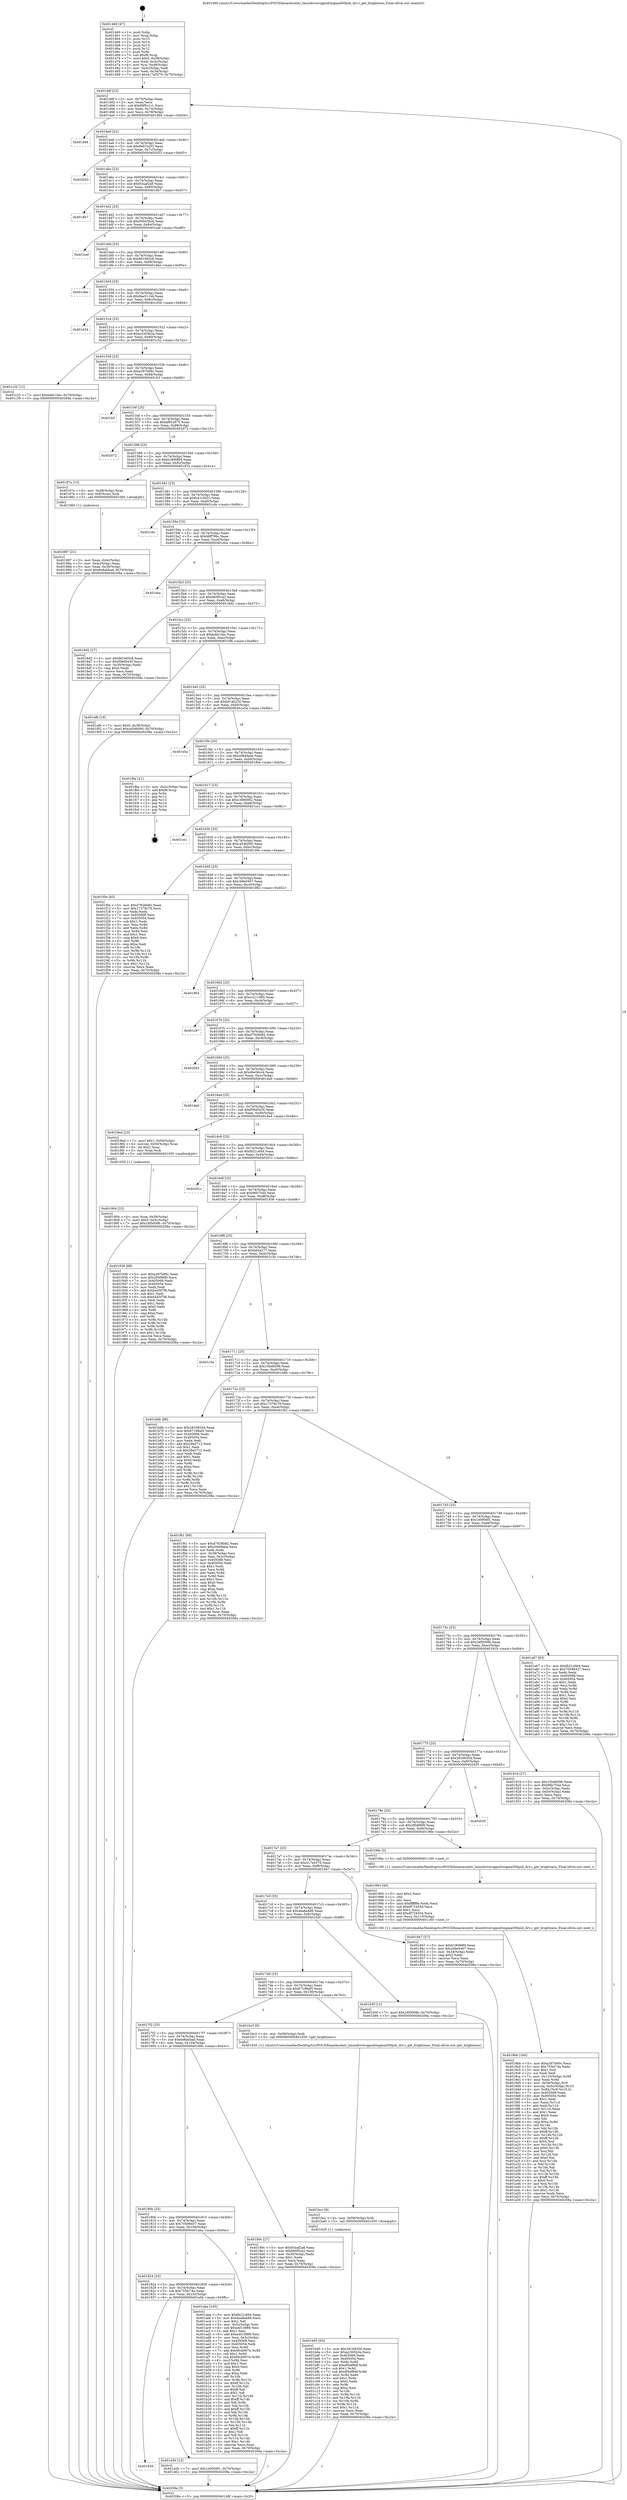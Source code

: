 digraph "0x401460" {
  label = "0x401460 (/mnt/c/Users/mathe/Desktop/tcc/POCII/binaries/extr_linuxdriversgpudrmgma500psb_drv.c_get_brightness_Final-ollvm.out::main(0))"
  labelloc = "t"
  node[shape=record]

  Entry [label="",width=0.3,height=0.3,shape=circle,fillcolor=black,style=filled]
  "0x40148f" [label="{
     0x40148f [23]\l
     | [instrs]\l
     &nbsp;&nbsp;0x40148f \<+3\>: mov -0x70(%rbp),%eax\l
     &nbsp;&nbsp;0x401492 \<+2\>: mov %eax,%ecx\l
     &nbsp;&nbsp;0x401494 \<+6\>: sub $0x89f5c1c1,%ecx\l
     &nbsp;&nbsp;0x40149a \<+3\>: mov %eax,-0x74(%rbp)\l
     &nbsp;&nbsp;0x40149d \<+3\>: mov %ecx,-0x78(%rbp)\l
     &nbsp;&nbsp;0x4014a0 \<+6\>: je 0000000000401d94 \<main+0x934\>\l
  }"]
  "0x401d94" [label="{
     0x401d94\l
  }", style=dashed]
  "0x4014a6" [label="{
     0x4014a6 [22]\l
     | [instrs]\l
     &nbsp;&nbsp;0x4014a6 \<+5\>: jmp 00000000004014ab \<main+0x4b\>\l
     &nbsp;&nbsp;0x4014ab \<+3\>: mov -0x74(%rbp),%eax\l
     &nbsp;&nbsp;0x4014ae \<+5\>: sub $0x8e97ce53,%eax\l
     &nbsp;&nbsp;0x4014b3 \<+3\>: mov %eax,-0x7c(%rbp)\l
     &nbsp;&nbsp;0x4014b6 \<+6\>: je 0000000000402053 \<main+0xbf3\>\l
  }"]
  Exit [label="",width=0.3,height=0.3,shape=circle,fillcolor=black,style=filled,peripheries=2]
  "0x402053" [label="{
     0x402053\l
  }", style=dashed]
  "0x4014bc" [label="{
     0x4014bc [22]\l
     | [instrs]\l
     &nbsp;&nbsp;0x4014bc \<+5\>: jmp 00000000004014c1 \<main+0x61\>\l
     &nbsp;&nbsp;0x4014c1 \<+3\>: mov -0x74(%rbp),%eax\l
     &nbsp;&nbsp;0x4014c4 \<+5\>: sub $0x93aaf2a8,%eax\l
     &nbsp;&nbsp;0x4014c9 \<+3\>: mov %eax,-0x80(%rbp)\l
     &nbsp;&nbsp;0x4014cc \<+6\>: je 00000000004018b7 \<main+0x457\>\l
  }"]
  "0x401bd5" [label="{
     0x401bd5 [93]\l
     | [instrs]\l
     &nbsp;&nbsp;0x401bd5 \<+5\>: mov $0x2816835d,%eax\l
     &nbsp;&nbsp;0x401bda \<+5\>: mov $0xa2305b3a,%ecx\l
     &nbsp;&nbsp;0x401bdf \<+7\>: mov 0x405068,%edx\l
     &nbsp;&nbsp;0x401be6 \<+7\>: mov 0x405054,%esi\l
     &nbsp;&nbsp;0x401bed \<+3\>: mov %edx,%r8d\l
     &nbsp;&nbsp;0x401bf0 \<+7\>: add $0xdf4df9df,%r8d\l
     &nbsp;&nbsp;0x401bf7 \<+4\>: sub $0x1,%r8d\l
     &nbsp;&nbsp;0x401bfb \<+7\>: sub $0xdf4df9df,%r8d\l
     &nbsp;&nbsp;0x401c02 \<+4\>: imul %r8d,%edx\l
     &nbsp;&nbsp;0x401c06 \<+3\>: and $0x1,%edx\l
     &nbsp;&nbsp;0x401c09 \<+3\>: cmp $0x0,%edx\l
     &nbsp;&nbsp;0x401c0c \<+4\>: sete %r9b\l
     &nbsp;&nbsp;0x401c10 \<+3\>: cmp $0xa,%esi\l
     &nbsp;&nbsp;0x401c13 \<+4\>: setl %r10b\l
     &nbsp;&nbsp;0x401c17 \<+3\>: mov %r9b,%r11b\l
     &nbsp;&nbsp;0x401c1a \<+3\>: and %r10b,%r11b\l
     &nbsp;&nbsp;0x401c1d \<+3\>: xor %r10b,%r9b\l
     &nbsp;&nbsp;0x401c20 \<+3\>: or %r9b,%r11b\l
     &nbsp;&nbsp;0x401c23 \<+4\>: test $0x1,%r11b\l
     &nbsp;&nbsp;0x401c27 \<+3\>: cmovne %ecx,%eax\l
     &nbsp;&nbsp;0x401c2a \<+3\>: mov %eax,-0x70(%rbp)\l
     &nbsp;&nbsp;0x401c2d \<+5\>: jmp 000000000040208a \<main+0xc2a\>\l
  }"]
  "0x4018b7" [label="{
     0x4018b7\l
  }", style=dashed]
  "0x4014d2" [label="{
     0x4014d2 [25]\l
     | [instrs]\l
     &nbsp;&nbsp;0x4014d2 \<+5\>: jmp 00000000004014d7 \<main+0x77\>\l
     &nbsp;&nbsp;0x4014d7 \<+3\>: mov -0x74(%rbp),%eax\l
     &nbsp;&nbsp;0x4014da \<+5\>: sub $0x95b03bcb,%eax\l
     &nbsp;&nbsp;0x4014df \<+6\>: mov %eax,-0x84(%rbp)\l
     &nbsp;&nbsp;0x4014e5 \<+6\>: je 0000000000401eef \<main+0xa8f\>\l
  }"]
  "0x401bcc" [label="{
     0x401bcc [9]\l
     | [instrs]\l
     &nbsp;&nbsp;0x401bcc \<+4\>: mov -0x58(%rbp),%rdi\l
     &nbsp;&nbsp;0x401bd0 \<+5\>: call 0000000000401030 \<free@plt\>\l
     | [calls]\l
     &nbsp;&nbsp;0x401030 \{1\} (unknown)\l
  }"]
  "0x401eef" [label="{
     0x401eef\l
  }", style=dashed]
  "0x4014eb" [label="{
     0x4014eb [25]\l
     | [instrs]\l
     &nbsp;&nbsp;0x4014eb \<+5\>: jmp 00000000004014f0 \<main+0x90\>\l
     &nbsp;&nbsp;0x4014f0 \<+3\>: mov -0x74(%rbp),%eax\l
     &nbsp;&nbsp;0x4014f3 \<+5\>: sub $0x961665c6,%eax\l
     &nbsp;&nbsp;0x4014f8 \<+6\>: mov %eax,-0x88(%rbp)\l
     &nbsp;&nbsp;0x4014fe \<+6\>: je 0000000000401dbe \<main+0x95e\>\l
  }"]
  "0x40183d" [label="{
     0x40183d\l
  }", style=dashed]
  "0x401dbe" [label="{
     0x401dbe\l
  }", style=dashed]
  "0x401504" [label="{
     0x401504 [25]\l
     | [instrs]\l
     &nbsp;&nbsp;0x401504 \<+5\>: jmp 0000000000401509 \<main+0xa9\>\l
     &nbsp;&nbsp;0x401509 \<+3\>: mov -0x74(%rbp),%eax\l
     &nbsp;&nbsp;0x40150c \<+5\>: sub $0x9aa511bb,%eax\l
     &nbsp;&nbsp;0x401511 \<+6\>: mov %eax,-0x8c(%rbp)\l
     &nbsp;&nbsp;0x401517 \<+6\>: je 0000000000401d34 \<main+0x8d4\>\l
  }"]
  "0x401a5b" [label="{
     0x401a5b [12]\l
     | [instrs]\l
     &nbsp;&nbsp;0x401a5b \<+7\>: movl $0x1e0956f1,-0x70(%rbp)\l
     &nbsp;&nbsp;0x401a62 \<+5\>: jmp 000000000040208a \<main+0xc2a\>\l
  }"]
  "0x401d34" [label="{
     0x401d34\l
  }", style=dashed]
  "0x40151d" [label="{
     0x40151d [25]\l
     | [instrs]\l
     &nbsp;&nbsp;0x40151d \<+5\>: jmp 0000000000401522 \<main+0xc2\>\l
     &nbsp;&nbsp;0x401522 \<+3\>: mov -0x74(%rbp),%eax\l
     &nbsp;&nbsp;0x401525 \<+5\>: sub $0xa2305b3a,%eax\l
     &nbsp;&nbsp;0x40152a \<+6\>: mov %eax,-0x90(%rbp)\l
     &nbsp;&nbsp;0x401530 \<+6\>: je 0000000000401c32 \<main+0x7d2\>\l
  }"]
  "0x401824" [label="{
     0x401824 [25]\l
     | [instrs]\l
     &nbsp;&nbsp;0x401824 \<+5\>: jmp 0000000000401829 \<main+0x3c9\>\l
     &nbsp;&nbsp;0x401829 \<+3\>: mov -0x74(%rbp),%eax\l
     &nbsp;&nbsp;0x40182c \<+5\>: sub $0x755fc74a,%eax\l
     &nbsp;&nbsp;0x401831 \<+6\>: mov %eax,-0x10c(%rbp)\l
     &nbsp;&nbsp;0x401837 \<+6\>: je 0000000000401a5b \<main+0x5fb\>\l
  }"]
  "0x401c32" [label="{
     0x401c32 [12]\l
     | [instrs]\l
     &nbsp;&nbsp;0x401c32 \<+7\>: movl $0xbddc1fac,-0x70(%rbp)\l
     &nbsp;&nbsp;0x401c39 \<+5\>: jmp 000000000040208a \<main+0xc2a\>\l
  }"]
  "0x401536" [label="{
     0x401536 [25]\l
     | [instrs]\l
     &nbsp;&nbsp;0x401536 \<+5\>: jmp 000000000040153b \<main+0xdb\>\l
     &nbsp;&nbsp;0x40153b \<+3\>: mov -0x74(%rbp),%eax\l
     &nbsp;&nbsp;0x40153e \<+5\>: sub $0xa397b90c,%eax\l
     &nbsp;&nbsp;0x401543 \<+6\>: mov %eax,-0x94(%rbp)\l
     &nbsp;&nbsp;0x401549 \<+6\>: je 0000000000401fcf \<main+0xb6f\>\l
  }"]
  "0x401aba" [label="{
     0x401aba [165]\l
     | [instrs]\l
     &nbsp;&nbsp;0x401aba \<+5\>: mov $0xfb21c694,%eax\l
     &nbsp;&nbsp;0x401abf \<+5\>: mov $0x4ea8a486,%ecx\l
     &nbsp;&nbsp;0x401ac4 \<+2\>: mov $0x1,%dl\l
     &nbsp;&nbsp;0x401ac6 \<+3\>: mov -0x5c(%rbp),%esi\l
     &nbsp;&nbsp;0x401ac9 \<+6\>: sub $0xa4f13888,%esi\l
     &nbsp;&nbsp;0x401acf \<+3\>: add $0x1,%esi\l
     &nbsp;&nbsp;0x401ad2 \<+6\>: add $0xa4f13888,%esi\l
     &nbsp;&nbsp;0x401ad8 \<+3\>: mov %esi,-0x5c(%rbp)\l
     &nbsp;&nbsp;0x401adb \<+7\>: mov 0x405068,%esi\l
     &nbsp;&nbsp;0x401ae2 \<+7\>: mov 0x405054,%edi\l
     &nbsp;&nbsp;0x401ae9 \<+3\>: mov %esi,%r8d\l
     &nbsp;&nbsp;0x401aec \<+7\>: add $0x60cb907e,%r8d\l
     &nbsp;&nbsp;0x401af3 \<+4\>: sub $0x1,%r8d\l
     &nbsp;&nbsp;0x401af7 \<+7\>: sub $0x60cb907e,%r8d\l
     &nbsp;&nbsp;0x401afe \<+4\>: imul %r8d,%esi\l
     &nbsp;&nbsp;0x401b02 \<+3\>: and $0x1,%esi\l
     &nbsp;&nbsp;0x401b05 \<+3\>: cmp $0x0,%esi\l
     &nbsp;&nbsp;0x401b08 \<+4\>: sete %r9b\l
     &nbsp;&nbsp;0x401b0c \<+3\>: cmp $0xa,%edi\l
     &nbsp;&nbsp;0x401b0f \<+4\>: setl %r10b\l
     &nbsp;&nbsp;0x401b13 \<+3\>: mov %r9b,%r11b\l
     &nbsp;&nbsp;0x401b16 \<+4\>: xor $0xff,%r11b\l
     &nbsp;&nbsp;0x401b1a \<+3\>: mov %r10b,%bl\l
     &nbsp;&nbsp;0x401b1d \<+3\>: xor $0xff,%bl\l
     &nbsp;&nbsp;0x401b20 \<+3\>: xor $0x1,%dl\l
     &nbsp;&nbsp;0x401b23 \<+3\>: mov %r11b,%r14b\l
     &nbsp;&nbsp;0x401b26 \<+4\>: and $0xff,%r14b\l
     &nbsp;&nbsp;0x401b2a \<+3\>: and %dl,%r9b\l
     &nbsp;&nbsp;0x401b2d \<+3\>: mov %bl,%r15b\l
     &nbsp;&nbsp;0x401b30 \<+4\>: and $0xff,%r15b\l
     &nbsp;&nbsp;0x401b34 \<+3\>: and %dl,%r10b\l
     &nbsp;&nbsp;0x401b37 \<+3\>: or %r9b,%r14b\l
     &nbsp;&nbsp;0x401b3a \<+3\>: or %r10b,%r15b\l
     &nbsp;&nbsp;0x401b3d \<+3\>: xor %r15b,%r14b\l
     &nbsp;&nbsp;0x401b40 \<+3\>: or %bl,%r11b\l
     &nbsp;&nbsp;0x401b43 \<+4\>: xor $0xff,%r11b\l
     &nbsp;&nbsp;0x401b47 \<+3\>: or $0x1,%dl\l
     &nbsp;&nbsp;0x401b4a \<+3\>: and %dl,%r11b\l
     &nbsp;&nbsp;0x401b4d \<+3\>: or %r11b,%r14b\l
     &nbsp;&nbsp;0x401b50 \<+4\>: test $0x1,%r14b\l
     &nbsp;&nbsp;0x401b54 \<+3\>: cmovne %ecx,%eax\l
     &nbsp;&nbsp;0x401b57 \<+3\>: mov %eax,-0x70(%rbp)\l
     &nbsp;&nbsp;0x401b5a \<+5\>: jmp 000000000040208a \<main+0xc2a\>\l
  }"]
  "0x401fcf" [label="{
     0x401fcf\l
  }", style=dashed]
  "0x40154f" [label="{
     0x40154f [25]\l
     | [instrs]\l
     &nbsp;&nbsp;0x40154f \<+5\>: jmp 0000000000401554 \<main+0xf4\>\l
     &nbsp;&nbsp;0x401554 \<+3\>: mov -0x74(%rbp),%eax\l
     &nbsp;&nbsp;0x401557 \<+5\>: sub $0xaf852975,%eax\l
     &nbsp;&nbsp;0x40155c \<+6\>: mov %eax,-0x98(%rbp)\l
     &nbsp;&nbsp;0x401562 \<+6\>: je 0000000000402072 \<main+0xc12\>\l
  }"]
  "0x4019bb" [label="{
     0x4019bb [160]\l
     | [instrs]\l
     &nbsp;&nbsp;0x4019bb \<+5\>: mov $0xa397b90c,%ecx\l
     &nbsp;&nbsp;0x4019c0 \<+5\>: mov $0x755fc74a,%edx\l
     &nbsp;&nbsp;0x4019c5 \<+3\>: mov $0x1,%sil\l
     &nbsp;&nbsp;0x4019c8 \<+2\>: xor %edi,%edi\l
     &nbsp;&nbsp;0x4019ca \<+7\>: mov -0x110(%rbp),%r8d\l
     &nbsp;&nbsp;0x4019d1 \<+4\>: imul %eax,%r8d\l
     &nbsp;&nbsp;0x4019d5 \<+4\>: mov -0x58(%rbp),%r9\l
     &nbsp;&nbsp;0x4019d9 \<+4\>: movslq -0x5c(%rbp),%r10\l
     &nbsp;&nbsp;0x4019dd \<+4\>: mov %r8d,(%r9,%r10,4)\l
     &nbsp;&nbsp;0x4019e1 \<+7\>: mov 0x405068,%eax\l
     &nbsp;&nbsp;0x4019e8 \<+8\>: mov 0x405054,%r8d\l
     &nbsp;&nbsp;0x4019f0 \<+3\>: sub $0x1,%edi\l
     &nbsp;&nbsp;0x4019f3 \<+3\>: mov %eax,%r11d\l
     &nbsp;&nbsp;0x4019f6 \<+3\>: add %edi,%r11d\l
     &nbsp;&nbsp;0x4019f9 \<+4\>: imul %r11d,%eax\l
     &nbsp;&nbsp;0x4019fd \<+3\>: and $0x1,%eax\l
     &nbsp;&nbsp;0x401a00 \<+3\>: cmp $0x0,%eax\l
     &nbsp;&nbsp;0x401a03 \<+3\>: sete %bl\l
     &nbsp;&nbsp;0x401a06 \<+4\>: cmp $0xa,%r8d\l
     &nbsp;&nbsp;0x401a0a \<+4\>: setl %r14b\l
     &nbsp;&nbsp;0x401a0e \<+3\>: mov %bl,%r15b\l
     &nbsp;&nbsp;0x401a11 \<+4\>: xor $0xff,%r15b\l
     &nbsp;&nbsp;0x401a15 \<+3\>: mov %r14b,%r12b\l
     &nbsp;&nbsp;0x401a18 \<+4\>: xor $0xff,%r12b\l
     &nbsp;&nbsp;0x401a1c \<+4\>: xor $0x0,%sil\l
     &nbsp;&nbsp;0x401a20 \<+3\>: mov %r15b,%r13b\l
     &nbsp;&nbsp;0x401a23 \<+4\>: and $0x0,%r13b\l
     &nbsp;&nbsp;0x401a27 \<+3\>: and %sil,%bl\l
     &nbsp;&nbsp;0x401a2a \<+3\>: mov %r12b,%al\l
     &nbsp;&nbsp;0x401a2d \<+2\>: and $0x0,%al\l
     &nbsp;&nbsp;0x401a2f \<+3\>: and %sil,%r14b\l
     &nbsp;&nbsp;0x401a32 \<+3\>: or %bl,%r13b\l
     &nbsp;&nbsp;0x401a35 \<+3\>: or %r14b,%al\l
     &nbsp;&nbsp;0x401a38 \<+3\>: xor %al,%r13b\l
     &nbsp;&nbsp;0x401a3b \<+3\>: or %r12b,%r15b\l
     &nbsp;&nbsp;0x401a3e \<+4\>: xor $0xff,%r15b\l
     &nbsp;&nbsp;0x401a42 \<+4\>: or $0x0,%sil\l
     &nbsp;&nbsp;0x401a46 \<+3\>: and %sil,%r15b\l
     &nbsp;&nbsp;0x401a49 \<+3\>: or %r15b,%r13b\l
     &nbsp;&nbsp;0x401a4c \<+4\>: test $0x1,%r13b\l
     &nbsp;&nbsp;0x401a50 \<+3\>: cmovne %edx,%ecx\l
     &nbsp;&nbsp;0x401a53 \<+3\>: mov %ecx,-0x70(%rbp)\l
     &nbsp;&nbsp;0x401a56 \<+5\>: jmp 000000000040208a \<main+0xc2a\>\l
  }"]
  "0x402072" [label="{
     0x402072\l
  }", style=dashed]
  "0x401568" [label="{
     0x401568 [25]\l
     | [instrs]\l
     &nbsp;&nbsp;0x401568 \<+5\>: jmp 000000000040156d \<main+0x10d\>\l
     &nbsp;&nbsp;0x40156d \<+3\>: mov -0x74(%rbp),%eax\l
     &nbsp;&nbsp;0x401570 \<+5\>: sub $0xb18068f4,%eax\l
     &nbsp;&nbsp;0x401575 \<+6\>: mov %eax,-0x9c(%rbp)\l
     &nbsp;&nbsp;0x40157b \<+6\>: je 000000000040187a \<main+0x41a\>\l
  }"]
  "0x401993" [label="{
     0x401993 [40]\l
     | [instrs]\l
     &nbsp;&nbsp;0x401993 \<+5\>: mov $0x2,%ecx\l
     &nbsp;&nbsp;0x401998 \<+1\>: cltd\l
     &nbsp;&nbsp;0x401999 \<+2\>: idiv %ecx\l
     &nbsp;&nbsp;0x40199b \<+6\>: imul $0xfffffffe,%edx,%ecx\l
     &nbsp;&nbsp;0x4019a1 \<+6\>: sub $0xdf72455d,%ecx\l
     &nbsp;&nbsp;0x4019a7 \<+3\>: add $0x1,%ecx\l
     &nbsp;&nbsp;0x4019aa \<+6\>: add $0xdf72455d,%ecx\l
     &nbsp;&nbsp;0x4019b0 \<+6\>: mov %ecx,-0x110(%rbp)\l
     &nbsp;&nbsp;0x4019b6 \<+5\>: call 0000000000401160 \<next_i\>\l
     | [calls]\l
     &nbsp;&nbsp;0x401160 \{1\} (/mnt/c/Users/mathe/Desktop/tcc/POCII/binaries/extr_linuxdriversgpudrmgma500psb_drv.c_get_brightness_Final-ollvm.out::next_i)\l
  }"]
  "0x40187a" [label="{
     0x40187a [13]\l
     | [instrs]\l
     &nbsp;&nbsp;0x40187a \<+4\>: mov -0x48(%rbp),%rax\l
     &nbsp;&nbsp;0x40187e \<+4\>: mov 0x8(%rax),%rdi\l
     &nbsp;&nbsp;0x401882 \<+5\>: call 0000000000401060 \<atoi@plt\>\l
     | [calls]\l
     &nbsp;&nbsp;0x401060 \{1\} (unknown)\l
  }"]
  "0x401581" [label="{
     0x401581 [25]\l
     | [instrs]\l
     &nbsp;&nbsp;0x401581 \<+5\>: jmp 0000000000401586 \<main+0x126\>\l
     &nbsp;&nbsp;0x401586 \<+3\>: mov -0x74(%rbp),%eax\l
     &nbsp;&nbsp;0x401589 \<+5\>: sub $0xb41c5023,%eax\l
     &nbsp;&nbsp;0x40158e \<+6\>: mov %eax,-0xa0(%rbp)\l
     &nbsp;&nbsp;0x401594 \<+6\>: je 0000000000401c6c \<main+0x80c\>\l
  }"]
  "0x401904" [label="{
     0x401904 [23]\l
     | [instrs]\l
     &nbsp;&nbsp;0x401904 \<+4\>: mov %rax,-0x58(%rbp)\l
     &nbsp;&nbsp;0x401908 \<+7\>: movl $0x0,-0x5c(%rbp)\l
     &nbsp;&nbsp;0x40190f \<+7\>: movl $0x24f5009b,-0x70(%rbp)\l
     &nbsp;&nbsp;0x401916 \<+5\>: jmp 000000000040208a \<main+0xc2a\>\l
  }"]
  "0x401c6c" [label="{
     0x401c6c\l
  }", style=dashed]
  "0x40159a" [label="{
     0x40159a [25]\l
     | [instrs]\l
     &nbsp;&nbsp;0x40159a \<+5\>: jmp 000000000040159f \<main+0x13f\>\l
     &nbsp;&nbsp;0x40159f \<+3\>: mov -0x74(%rbp),%eax\l
     &nbsp;&nbsp;0x4015a2 \<+5\>: sub $0xb6ff79bc,%eax\l
     &nbsp;&nbsp;0x4015a7 \<+6\>: mov %eax,-0xa4(%rbp)\l
     &nbsp;&nbsp;0x4015ad \<+6\>: je 0000000000401dca \<main+0x96a\>\l
  }"]
  "0x40180b" [label="{
     0x40180b [25]\l
     | [instrs]\l
     &nbsp;&nbsp;0x40180b \<+5\>: jmp 0000000000401810 \<main+0x3b0\>\l
     &nbsp;&nbsp;0x401810 \<+3\>: mov -0x74(%rbp),%eax\l
     &nbsp;&nbsp;0x401813 \<+5\>: sub $0x70598437,%eax\l
     &nbsp;&nbsp;0x401818 \<+6\>: mov %eax,-0x108(%rbp)\l
     &nbsp;&nbsp;0x40181e \<+6\>: je 0000000000401aba \<main+0x65a\>\l
  }"]
  "0x401dca" [label="{
     0x401dca\l
  }", style=dashed]
  "0x4015b3" [label="{
     0x4015b3 [25]\l
     | [instrs]\l
     &nbsp;&nbsp;0x4015b3 \<+5\>: jmp 00000000004015b8 \<main+0x158\>\l
     &nbsp;&nbsp;0x4015b8 \<+3\>: mov -0x74(%rbp),%eax\l
     &nbsp;&nbsp;0x4015bb \<+5\>: sub $0xbb0f5ca2,%eax\l
     &nbsp;&nbsp;0x4015c0 \<+6\>: mov %eax,-0xa8(%rbp)\l
     &nbsp;&nbsp;0x4015c6 \<+6\>: je 00000000004018d2 \<main+0x472\>\l
  }"]
  "0x40189c" [label="{
     0x40189c [27]\l
     | [instrs]\l
     &nbsp;&nbsp;0x40189c \<+5\>: mov $0x93aaf2a8,%eax\l
     &nbsp;&nbsp;0x4018a1 \<+5\>: mov $0xbb0f5ca2,%ecx\l
     &nbsp;&nbsp;0x4018a6 \<+3\>: mov -0x30(%rbp),%edx\l
     &nbsp;&nbsp;0x4018a9 \<+3\>: cmp $0x1,%edx\l
     &nbsp;&nbsp;0x4018ac \<+3\>: cmovl %ecx,%eax\l
     &nbsp;&nbsp;0x4018af \<+3\>: mov %eax,-0x70(%rbp)\l
     &nbsp;&nbsp;0x4018b2 \<+5\>: jmp 000000000040208a \<main+0xc2a\>\l
  }"]
  "0x4018d2" [label="{
     0x4018d2 [27]\l
     | [instrs]\l
     &nbsp;&nbsp;0x4018d2 \<+5\>: mov $0x961665c6,%eax\l
     &nbsp;&nbsp;0x4018d7 \<+5\>: mov $0xf58d0435,%ecx\l
     &nbsp;&nbsp;0x4018dc \<+3\>: mov -0x30(%rbp),%edx\l
     &nbsp;&nbsp;0x4018df \<+3\>: cmp $0x0,%edx\l
     &nbsp;&nbsp;0x4018e2 \<+3\>: cmove %ecx,%eax\l
     &nbsp;&nbsp;0x4018e5 \<+3\>: mov %eax,-0x70(%rbp)\l
     &nbsp;&nbsp;0x4018e8 \<+5\>: jmp 000000000040208a \<main+0xc2a\>\l
  }"]
  "0x4015cc" [label="{
     0x4015cc [25]\l
     | [instrs]\l
     &nbsp;&nbsp;0x4015cc \<+5\>: jmp 00000000004015d1 \<main+0x171\>\l
     &nbsp;&nbsp;0x4015d1 \<+3\>: mov -0x74(%rbp),%eax\l
     &nbsp;&nbsp;0x4015d4 \<+5\>: sub $0xbddc1fac,%eax\l
     &nbsp;&nbsp;0x4015d9 \<+6\>: mov %eax,-0xac(%rbp)\l
     &nbsp;&nbsp;0x4015df \<+6\>: je 0000000000401efb \<main+0xa9b\>\l
  }"]
  "0x4017f2" [label="{
     0x4017f2 [25]\l
     | [instrs]\l
     &nbsp;&nbsp;0x4017f2 \<+5\>: jmp 00000000004017f7 \<main+0x397\>\l
     &nbsp;&nbsp;0x4017f7 \<+3\>: mov -0x74(%rbp),%eax\l
     &nbsp;&nbsp;0x4017fa \<+5\>: sub $0x6e8abbad,%eax\l
     &nbsp;&nbsp;0x4017ff \<+6\>: mov %eax,-0x104(%rbp)\l
     &nbsp;&nbsp;0x401805 \<+6\>: je 000000000040189c \<main+0x43c\>\l
  }"]
  "0x401efb" [label="{
     0x401efb [19]\l
     | [instrs]\l
     &nbsp;&nbsp;0x401efb \<+7\>: movl $0x0,-0x38(%rbp)\l
     &nbsp;&nbsp;0x401f02 \<+7\>: movl $0xca546000,-0x70(%rbp)\l
     &nbsp;&nbsp;0x401f09 \<+5\>: jmp 000000000040208a \<main+0xc2a\>\l
  }"]
  "0x4015e5" [label="{
     0x4015e5 [25]\l
     | [instrs]\l
     &nbsp;&nbsp;0x4015e5 \<+5\>: jmp 00000000004015ea \<main+0x18a\>\l
     &nbsp;&nbsp;0x4015ea \<+3\>: mov -0x74(%rbp),%eax\l
     &nbsp;&nbsp;0x4015ed \<+5\>: sub $0xbf146220,%eax\l
     &nbsp;&nbsp;0x4015f2 \<+6\>: mov %eax,-0xb0(%rbp)\l
     &nbsp;&nbsp;0x4015f8 \<+6\>: je 0000000000401e5a \<main+0x9fa\>\l
  }"]
  "0x401bc3" [label="{
     0x401bc3 [9]\l
     | [instrs]\l
     &nbsp;&nbsp;0x401bc3 \<+4\>: mov -0x58(%rbp),%rdi\l
     &nbsp;&nbsp;0x401bc7 \<+5\>: call 0000000000401450 \<get_brightness\>\l
     | [calls]\l
     &nbsp;&nbsp;0x401450 \{1\} (/mnt/c/Users/mathe/Desktop/tcc/POCII/binaries/extr_linuxdriversgpudrmgma500psb_drv.c_get_brightness_Final-ollvm.out::get_brightness)\l
  }"]
  "0x401e5a" [label="{
     0x401e5a\l
  }", style=dashed]
  "0x4015fe" [label="{
     0x4015fe [25]\l
     | [instrs]\l
     &nbsp;&nbsp;0x4015fe \<+5\>: jmp 0000000000401603 \<main+0x1a3\>\l
     &nbsp;&nbsp;0x401603 \<+3\>: mov -0x74(%rbp),%eax\l
     &nbsp;&nbsp;0x401606 \<+5\>: sub $0xc0849aee,%eax\l
     &nbsp;&nbsp;0x40160b \<+6\>: mov %eax,-0xb4(%rbp)\l
     &nbsp;&nbsp;0x401611 \<+6\>: je 0000000000401fba \<main+0xb5a\>\l
  }"]
  "0x4017d9" [label="{
     0x4017d9 [25]\l
     | [instrs]\l
     &nbsp;&nbsp;0x4017d9 \<+5\>: jmp 00000000004017de \<main+0x37e\>\l
     &nbsp;&nbsp;0x4017de \<+3\>: mov -0x74(%rbp),%eax\l
     &nbsp;&nbsp;0x4017e1 \<+5\>: sub $0x67198af3,%eax\l
     &nbsp;&nbsp;0x4017e6 \<+6\>: mov %eax,-0x100(%rbp)\l
     &nbsp;&nbsp;0x4017ec \<+6\>: je 0000000000401bc3 \<main+0x763\>\l
  }"]
  "0x401fba" [label="{
     0x401fba [21]\l
     | [instrs]\l
     &nbsp;&nbsp;0x401fba \<+3\>: mov -0x2c(%rbp),%eax\l
     &nbsp;&nbsp;0x401fbd \<+7\>: add $0xf8,%rsp\l
     &nbsp;&nbsp;0x401fc4 \<+1\>: pop %rbx\l
     &nbsp;&nbsp;0x401fc5 \<+2\>: pop %r12\l
     &nbsp;&nbsp;0x401fc7 \<+2\>: pop %r13\l
     &nbsp;&nbsp;0x401fc9 \<+2\>: pop %r14\l
     &nbsp;&nbsp;0x401fcb \<+2\>: pop %r15\l
     &nbsp;&nbsp;0x401fcd \<+1\>: pop %rbp\l
     &nbsp;&nbsp;0x401fce \<+1\>: ret\l
  }"]
  "0x401617" [label="{
     0x401617 [25]\l
     | [instrs]\l
     &nbsp;&nbsp;0x401617 \<+5\>: jmp 000000000040161c \<main+0x1bc\>\l
     &nbsp;&nbsp;0x40161c \<+3\>: mov -0x74(%rbp),%eax\l
     &nbsp;&nbsp;0x40161f \<+5\>: sub $0xc3969062,%eax\l
     &nbsp;&nbsp;0x401624 \<+6\>: mov %eax,-0xb8(%rbp)\l
     &nbsp;&nbsp;0x40162a \<+6\>: je 0000000000401ce1 \<main+0x881\>\l
  }"]
  "0x401b5f" [label="{
     0x401b5f [12]\l
     | [instrs]\l
     &nbsp;&nbsp;0x401b5f \<+7\>: movl $0x24f5009b,-0x70(%rbp)\l
     &nbsp;&nbsp;0x401b66 \<+5\>: jmp 000000000040208a \<main+0xc2a\>\l
  }"]
  "0x401ce1" [label="{
     0x401ce1\l
  }", style=dashed]
  "0x401630" [label="{
     0x401630 [25]\l
     | [instrs]\l
     &nbsp;&nbsp;0x401630 \<+5\>: jmp 0000000000401635 \<main+0x1d5\>\l
     &nbsp;&nbsp;0x401635 \<+3\>: mov -0x74(%rbp),%eax\l
     &nbsp;&nbsp;0x401638 \<+5\>: sub $0xca546000,%eax\l
     &nbsp;&nbsp;0x40163d \<+6\>: mov %eax,-0xbc(%rbp)\l
     &nbsp;&nbsp;0x401643 \<+6\>: je 0000000000401f0e \<main+0xaae\>\l
  }"]
  "0x401887" [label="{
     0x401887 [21]\l
     | [instrs]\l
     &nbsp;&nbsp;0x401887 \<+3\>: mov %eax,-0x4c(%rbp)\l
     &nbsp;&nbsp;0x40188a \<+3\>: mov -0x4c(%rbp),%eax\l
     &nbsp;&nbsp;0x40188d \<+3\>: mov %eax,-0x30(%rbp)\l
     &nbsp;&nbsp;0x401890 \<+7\>: movl $0x6e8abbad,-0x70(%rbp)\l
     &nbsp;&nbsp;0x401897 \<+5\>: jmp 000000000040208a \<main+0xc2a\>\l
  }"]
  "0x401f0e" [label="{
     0x401f0e [83]\l
     | [instrs]\l
     &nbsp;&nbsp;0x401f0e \<+5\>: mov $0xd7926b82,%eax\l
     &nbsp;&nbsp;0x401f13 \<+5\>: mov $0x17278c78,%ecx\l
     &nbsp;&nbsp;0x401f18 \<+2\>: xor %edx,%edx\l
     &nbsp;&nbsp;0x401f1a \<+7\>: mov 0x405068,%esi\l
     &nbsp;&nbsp;0x401f21 \<+7\>: mov 0x405054,%edi\l
     &nbsp;&nbsp;0x401f28 \<+3\>: sub $0x1,%edx\l
     &nbsp;&nbsp;0x401f2b \<+3\>: mov %esi,%r8d\l
     &nbsp;&nbsp;0x401f2e \<+3\>: add %edx,%r8d\l
     &nbsp;&nbsp;0x401f31 \<+4\>: imul %r8d,%esi\l
     &nbsp;&nbsp;0x401f35 \<+3\>: and $0x1,%esi\l
     &nbsp;&nbsp;0x401f38 \<+3\>: cmp $0x0,%esi\l
     &nbsp;&nbsp;0x401f3b \<+4\>: sete %r9b\l
     &nbsp;&nbsp;0x401f3f \<+3\>: cmp $0xa,%edi\l
     &nbsp;&nbsp;0x401f42 \<+4\>: setl %r10b\l
     &nbsp;&nbsp;0x401f46 \<+3\>: mov %r9b,%r11b\l
     &nbsp;&nbsp;0x401f49 \<+3\>: and %r10b,%r11b\l
     &nbsp;&nbsp;0x401f4c \<+3\>: xor %r10b,%r9b\l
     &nbsp;&nbsp;0x401f4f \<+3\>: or %r9b,%r11b\l
     &nbsp;&nbsp;0x401f52 \<+4\>: test $0x1,%r11b\l
     &nbsp;&nbsp;0x401f56 \<+3\>: cmovne %ecx,%eax\l
     &nbsp;&nbsp;0x401f59 \<+3\>: mov %eax,-0x70(%rbp)\l
     &nbsp;&nbsp;0x401f5c \<+5\>: jmp 000000000040208a \<main+0xc2a\>\l
  }"]
  "0x401649" [label="{
     0x401649 [25]\l
     | [instrs]\l
     &nbsp;&nbsp;0x401649 \<+5\>: jmp 000000000040164e \<main+0x1ee\>\l
     &nbsp;&nbsp;0x40164e \<+3\>: mov -0x74(%rbp),%eax\l
     &nbsp;&nbsp;0x401651 \<+5\>: sub $0xcb9e0407,%eax\l
     &nbsp;&nbsp;0x401656 \<+6\>: mov %eax,-0xc0(%rbp)\l
     &nbsp;&nbsp;0x40165c \<+6\>: je 0000000000401862 \<main+0x402\>\l
  }"]
  "0x401460" [label="{
     0x401460 [47]\l
     | [instrs]\l
     &nbsp;&nbsp;0x401460 \<+1\>: push %rbp\l
     &nbsp;&nbsp;0x401461 \<+3\>: mov %rsp,%rbp\l
     &nbsp;&nbsp;0x401464 \<+2\>: push %r15\l
     &nbsp;&nbsp;0x401466 \<+2\>: push %r14\l
     &nbsp;&nbsp;0x401468 \<+2\>: push %r13\l
     &nbsp;&nbsp;0x40146a \<+2\>: push %r12\l
     &nbsp;&nbsp;0x40146c \<+1\>: push %rbx\l
     &nbsp;&nbsp;0x40146d \<+7\>: sub $0xf8,%rsp\l
     &nbsp;&nbsp;0x401474 \<+7\>: movl $0x0,-0x38(%rbp)\l
     &nbsp;&nbsp;0x40147b \<+3\>: mov %edi,-0x3c(%rbp)\l
     &nbsp;&nbsp;0x40147e \<+4\>: mov %rsi,-0x48(%rbp)\l
     &nbsp;&nbsp;0x401482 \<+3\>: mov -0x3c(%rbp),%edi\l
     &nbsp;&nbsp;0x401485 \<+3\>: mov %edi,-0x34(%rbp)\l
     &nbsp;&nbsp;0x401488 \<+7\>: movl $0x417a5579,-0x70(%rbp)\l
  }"]
  "0x401862" [label="{
     0x401862\l
  }", style=dashed]
  "0x401662" [label="{
     0x401662 [25]\l
     | [instrs]\l
     &nbsp;&nbsp;0x401662 \<+5\>: jmp 0000000000401667 \<main+0x207\>\l
     &nbsp;&nbsp;0x401667 \<+3\>: mov -0x74(%rbp),%eax\l
     &nbsp;&nbsp;0x40166a \<+5\>: sub $0xcc211985,%eax\l
     &nbsp;&nbsp;0x40166f \<+6\>: mov %eax,-0xc4(%rbp)\l
     &nbsp;&nbsp;0x401675 \<+6\>: je 0000000000401c87 \<main+0x827\>\l
  }"]
  "0x40208a" [label="{
     0x40208a [5]\l
     | [instrs]\l
     &nbsp;&nbsp;0x40208a \<+5\>: jmp 000000000040148f \<main+0x2f\>\l
  }"]
  "0x401c87" [label="{
     0x401c87\l
  }", style=dashed]
  "0x40167b" [label="{
     0x40167b [25]\l
     | [instrs]\l
     &nbsp;&nbsp;0x40167b \<+5\>: jmp 0000000000401680 \<main+0x220\>\l
     &nbsp;&nbsp;0x401680 \<+3\>: mov -0x74(%rbp),%eax\l
     &nbsp;&nbsp;0x401683 \<+5\>: sub $0xd7926b82,%eax\l
     &nbsp;&nbsp;0x401688 \<+6\>: mov %eax,-0xc8(%rbp)\l
     &nbsp;&nbsp;0x40168e \<+6\>: je 0000000000402083 \<main+0xc23\>\l
  }"]
  "0x4017c0" [label="{
     0x4017c0 [25]\l
     | [instrs]\l
     &nbsp;&nbsp;0x4017c0 \<+5\>: jmp 00000000004017c5 \<main+0x365\>\l
     &nbsp;&nbsp;0x4017c5 \<+3\>: mov -0x74(%rbp),%eax\l
     &nbsp;&nbsp;0x4017c8 \<+5\>: sub $0x4ea8a486,%eax\l
     &nbsp;&nbsp;0x4017cd \<+6\>: mov %eax,-0xfc(%rbp)\l
     &nbsp;&nbsp;0x4017d3 \<+6\>: je 0000000000401b5f \<main+0x6ff\>\l
  }"]
  "0x402083" [label="{
     0x402083\l
  }", style=dashed]
  "0x401694" [label="{
     0x401694 [25]\l
     | [instrs]\l
     &nbsp;&nbsp;0x401694 \<+5\>: jmp 0000000000401699 \<main+0x239\>\l
     &nbsp;&nbsp;0x401699 \<+3\>: mov -0x74(%rbp),%eax\l
     &nbsp;&nbsp;0x40169c \<+5\>: sub $0xdbe56cc4,%eax\l
     &nbsp;&nbsp;0x4016a1 \<+6\>: mov %eax,-0xcc(%rbp)\l
     &nbsp;&nbsp;0x4016a7 \<+6\>: je 0000000000401da0 \<main+0x940\>\l
  }"]
  "0x401847" [label="{
     0x401847 [27]\l
     | [instrs]\l
     &nbsp;&nbsp;0x401847 \<+5\>: mov $0xb18068f4,%eax\l
     &nbsp;&nbsp;0x40184c \<+5\>: mov $0xcb9e0407,%ecx\l
     &nbsp;&nbsp;0x401851 \<+3\>: mov -0x34(%rbp),%edx\l
     &nbsp;&nbsp;0x401854 \<+3\>: cmp $0x2,%edx\l
     &nbsp;&nbsp;0x401857 \<+3\>: cmovne %ecx,%eax\l
     &nbsp;&nbsp;0x40185a \<+3\>: mov %eax,-0x70(%rbp)\l
     &nbsp;&nbsp;0x40185d \<+5\>: jmp 000000000040208a \<main+0xc2a\>\l
  }"]
  "0x401da0" [label="{
     0x401da0\l
  }", style=dashed]
  "0x4016ad" [label="{
     0x4016ad [25]\l
     | [instrs]\l
     &nbsp;&nbsp;0x4016ad \<+5\>: jmp 00000000004016b2 \<main+0x252\>\l
     &nbsp;&nbsp;0x4016b2 \<+3\>: mov -0x74(%rbp),%eax\l
     &nbsp;&nbsp;0x4016b5 \<+5\>: sub $0xf58d0435,%eax\l
     &nbsp;&nbsp;0x4016ba \<+6\>: mov %eax,-0xd0(%rbp)\l
     &nbsp;&nbsp;0x4016c0 \<+6\>: je 00000000004018ed \<main+0x48d\>\l
  }"]
  "0x4017a7" [label="{
     0x4017a7 [25]\l
     | [instrs]\l
     &nbsp;&nbsp;0x4017a7 \<+5\>: jmp 00000000004017ac \<main+0x34c\>\l
     &nbsp;&nbsp;0x4017ac \<+3\>: mov -0x74(%rbp),%eax\l
     &nbsp;&nbsp;0x4017af \<+5\>: sub $0x417a5579,%eax\l
     &nbsp;&nbsp;0x4017b4 \<+6\>: mov %eax,-0xf8(%rbp)\l
     &nbsp;&nbsp;0x4017ba \<+6\>: je 0000000000401847 \<main+0x3e7\>\l
  }"]
  "0x4018ed" [label="{
     0x4018ed [23]\l
     | [instrs]\l
     &nbsp;&nbsp;0x4018ed \<+7\>: movl $0x1,-0x50(%rbp)\l
     &nbsp;&nbsp;0x4018f4 \<+4\>: movslq -0x50(%rbp),%rax\l
     &nbsp;&nbsp;0x4018f8 \<+4\>: shl $0x2,%rax\l
     &nbsp;&nbsp;0x4018fc \<+3\>: mov %rax,%rdi\l
     &nbsp;&nbsp;0x4018ff \<+5\>: call 0000000000401050 \<malloc@plt\>\l
     | [calls]\l
     &nbsp;&nbsp;0x401050 \{1\} (unknown)\l
  }"]
  "0x4016c6" [label="{
     0x4016c6 [25]\l
     | [instrs]\l
     &nbsp;&nbsp;0x4016c6 \<+5\>: jmp 00000000004016cb \<main+0x26b\>\l
     &nbsp;&nbsp;0x4016cb \<+3\>: mov -0x74(%rbp),%eax\l
     &nbsp;&nbsp;0x4016ce \<+5\>: sub $0xfb21c694,%eax\l
     &nbsp;&nbsp;0x4016d3 \<+6\>: mov %eax,-0xd4(%rbp)\l
     &nbsp;&nbsp;0x4016d9 \<+6\>: je 000000000040201c \<main+0xbbc\>\l
  }"]
  "0x40198e" [label="{
     0x40198e [5]\l
     | [instrs]\l
     &nbsp;&nbsp;0x40198e \<+5\>: call 0000000000401160 \<next_i\>\l
     | [calls]\l
     &nbsp;&nbsp;0x401160 \{1\} (/mnt/c/Users/mathe/Desktop/tcc/POCII/binaries/extr_linuxdriversgpudrmgma500psb_drv.c_get_brightness_Final-ollvm.out::next_i)\l
  }"]
  "0x40201c" [label="{
     0x40201c\l
  }", style=dashed]
  "0x4016df" [label="{
     0x4016df [25]\l
     | [instrs]\l
     &nbsp;&nbsp;0x4016df \<+5\>: jmp 00000000004016e4 \<main+0x284\>\l
     &nbsp;&nbsp;0x4016e4 \<+3\>: mov -0x74(%rbp),%eax\l
     &nbsp;&nbsp;0x4016e7 \<+5\>: sub $0x96b754d,%eax\l
     &nbsp;&nbsp;0x4016ec \<+6\>: mov %eax,-0xd8(%rbp)\l
     &nbsp;&nbsp;0x4016f2 \<+6\>: je 0000000000401936 \<main+0x4d6\>\l
  }"]
  "0x40178e" [label="{
     0x40178e [25]\l
     | [instrs]\l
     &nbsp;&nbsp;0x40178e \<+5\>: jmp 0000000000401793 \<main+0x333\>\l
     &nbsp;&nbsp;0x401793 \<+3\>: mov -0x74(%rbp),%eax\l
     &nbsp;&nbsp;0x401796 \<+5\>: sub $0x2f0d96f0,%eax\l
     &nbsp;&nbsp;0x40179b \<+6\>: mov %eax,-0xf4(%rbp)\l
     &nbsp;&nbsp;0x4017a1 \<+6\>: je 000000000040198e \<main+0x52e\>\l
  }"]
  "0x401936" [label="{
     0x401936 [88]\l
     | [instrs]\l
     &nbsp;&nbsp;0x401936 \<+5\>: mov $0xa397b90c,%eax\l
     &nbsp;&nbsp;0x40193b \<+5\>: mov $0x2f0d96f0,%ecx\l
     &nbsp;&nbsp;0x401940 \<+7\>: mov 0x405068,%edx\l
     &nbsp;&nbsp;0x401947 \<+7\>: mov 0x405054,%esi\l
     &nbsp;&nbsp;0x40194e \<+2\>: mov %edx,%edi\l
     &nbsp;&nbsp;0x401950 \<+6\>: add $0xb445f7f8,%edi\l
     &nbsp;&nbsp;0x401956 \<+3\>: sub $0x1,%edi\l
     &nbsp;&nbsp;0x401959 \<+6\>: sub $0xb445f7f8,%edi\l
     &nbsp;&nbsp;0x40195f \<+3\>: imul %edi,%edx\l
     &nbsp;&nbsp;0x401962 \<+3\>: and $0x1,%edx\l
     &nbsp;&nbsp;0x401965 \<+3\>: cmp $0x0,%edx\l
     &nbsp;&nbsp;0x401968 \<+4\>: sete %r8b\l
     &nbsp;&nbsp;0x40196c \<+3\>: cmp $0xa,%esi\l
     &nbsp;&nbsp;0x40196f \<+4\>: setl %r9b\l
     &nbsp;&nbsp;0x401973 \<+3\>: mov %r8b,%r10b\l
     &nbsp;&nbsp;0x401976 \<+3\>: and %r9b,%r10b\l
     &nbsp;&nbsp;0x401979 \<+3\>: xor %r9b,%r8b\l
     &nbsp;&nbsp;0x40197c \<+3\>: or %r8b,%r10b\l
     &nbsp;&nbsp;0x40197f \<+4\>: test $0x1,%r10b\l
     &nbsp;&nbsp;0x401983 \<+3\>: cmovne %ecx,%eax\l
     &nbsp;&nbsp;0x401986 \<+3\>: mov %eax,-0x70(%rbp)\l
     &nbsp;&nbsp;0x401989 \<+5\>: jmp 000000000040208a \<main+0xc2a\>\l
  }"]
  "0x4016f8" [label="{
     0x4016f8 [25]\l
     | [instrs]\l
     &nbsp;&nbsp;0x4016f8 \<+5\>: jmp 00000000004016fd \<main+0x29d\>\l
     &nbsp;&nbsp;0x4016fd \<+3\>: mov -0x74(%rbp),%eax\l
     &nbsp;&nbsp;0x401700 \<+5\>: sub $0xb64a277,%eax\l
     &nbsp;&nbsp;0x401705 \<+6\>: mov %eax,-0xdc(%rbp)\l
     &nbsp;&nbsp;0x40170b \<+6\>: je 0000000000401c3e \<main+0x7de\>\l
  }"]
  "0x402035" [label="{
     0x402035\l
  }", style=dashed]
  "0x401c3e" [label="{
     0x401c3e\l
  }", style=dashed]
  "0x401711" [label="{
     0x401711 [25]\l
     | [instrs]\l
     &nbsp;&nbsp;0x401711 \<+5\>: jmp 0000000000401716 \<main+0x2b6\>\l
     &nbsp;&nbsp;0x401716 \<+3\>: mov -0x74(%rbp),%eax\l
     &nbsp;&nbsp;0x401719 \<+5\>: sub $0x15bd6596,%eax\l
     &nbsp;&nbsp;0x40171e \<+6\>: mov %eax,-0xe0(%rbp)\l
     &nbsp;&nbsp;0x401724 \<+6\>: je 0000000000401b6b \<main+0x70b\>\l
  }"]
  "0x401775" [label="{
     0x401775 [25]\l
     | [instrs]\l
     &nbsp;&nbsp;0x401775 \<+5\>: jmp 000000000040177a \<main+0x31a\>\l
     &nbsp;&nbsp;0x40177a \<+3\>: mov -0x74(%rbp),%eax\l
     &nbsp;&nbsp;0x40177d \<+5\>: sub $0x2816835d,%eax\l
     &nbsp;&nbsp;0x401782 \<+6\>: mov %eax,-0xf0(%rbp)\l
     &nbsp;&nbsp;0x401788 \<+6\>: je 0000000000402035 \<main+0xbd5\>\l
  }"]
  "0x401b6b" [label="{
     0x401b6b [88]\l
     | [instrs]\l
     &nbsp;&nbsp;0x401b6b \<+5\>: mov $0x2816835d,%eax\l
     &nbsp;&nbsp;0x401b70 \<+5\>: mov $0x67198af3,%ecx\l
     &nbsp;&nbsp;0x401b75 \<+7\>: mov 0x405068,%edx\l
     &nbsp;&nbsp;0x401b7c \<+7\>: mov 0x405054,%esi\l
     &nbsp;&nbsp;0x401b83 \<+2\>: mov %edx,%edi\l
     &nbsp;&nbsp;0x401b85 \<+6\>: add $0x28e5712,%edi\l
     &nbsp;&nbsp;0x401b8b \<+3\>: sub $0x1,%edi\l
     &nbsp;&nbsp;0x401b8e \<+6\>: sub $0x28e5712,%edi\l
     &nbsp;&nbsp;0x401b94 \<+3\>: imul %edi,%edx\l
     &nbsp;&nbsp;0x401b97 \<+3\>: and $0x1,%edx\l
     &nbsp;&nbsp;0x401b9a \<+3\>: cmp $0x0,%edx\l
     &nbsp;&nbsp;0x401b9d \<+4\>: sete %r8b\l
     &nbsp;&nbsp;0x401ba1 \<+3\>: cmp $0xa,%esi\l
     &nbsp;&nbsp;0x401ba4 \<+4\>: setl %r9b\l
     &nbsp;&nbsp;0x401ba8 \<+3\>: mov %r8b,%r10b\l
     &nbsp;&nbsp;0x401bab \<+3\>: and %r9b,%r10b\l
     &nbsp;&nbsp;0x401bae \<+3\>: xor %r9b,%r8b\l
     &nbsp;&nbsp;0x401bb1 \<+3\>: or %r8b,%r10b\l
     &nbsp;&nbsp;0x401bb4 \<+4\>: test $0x1,%r10b\l
     &nbsp;&nbsp;0x401bb8 \<+3\>: cmovne %ecx,%eax\l
     &nbsp;&nbsp;0x401bbb \<+3\>: mov %eax,-0x70(%rbp)\l
     &nbsp;&nbsp;0x401bbe \<+5\>: jmp 000000000040208a \<main+0xc2a\>\l
  }"]
  "0x40172a" [label="{
     0x40172a [25]\l
     | [instrs]\l
     &nbsp;&nbsp;0x40172a \<+5\>: jmp 000000000040172f \<main+0x2cf\>\l
     &nbsp;&nbsp;0x40172f \<+3\>: mov -0x74(%rbp),%eax\l
     &nbsp;&nbsp;0x401732 \<+5\>: sub $0x17278c78,%eax\l
     &nbsp;&nbsp;0x401737 \<+6\>: mov %eax,-0xe4(%rbp)\l
     &nbsp;&nbsp;0x40173d \<+6\>: je 0000000000401f61 \<main+0xb01\>\l
  }"]
  "0x40191b" [label="{
     0x40191b [27]\l
     | [instrs]\l
     &nbsp;&nbsp;0x40191b \<+5\>: mov $0x15bd6596,%eax\l
     &nbsp;&nbsp;0x401920 \<+5\>: mov $0x96b754d,%ecx\l
     &nbsp;&nbsp;0x401925 \<+3\>: mov -0x5c(%rbp),%edx\l
     &nbsp;&nbsp;0x401928 \<+3\>: cmp -0x50(%rbp),%edx\l
     &nbsp;&nbsp;0x40192b \<+3\>: cmovl %ecx,%eax\l
     &nbsp;&nbsp;0x40192e \<+3\>: mov %eax,-0x70(%rbp)\l
     &nbsp;&nbsp;0x401931 \<+5\>: jmp 000000000040208a \<main+0xc2a\>\l
  }"]
  "0x401f61" [label="{
     0x401f61 [89]\l
     | [instrs]\l
     &nbsp;&nbsp;0x401f61 \<+5\>: mov $0xd7926b82,%eax\l
     &nbsp;&nbsp;0x401f66 \<+5\>: mov $0xc0849aee,%ecx\l
     &nbsp;&nbsp;0x401f6b \<+2\>: xor %edx,%edx\l
     &nbsp;&nbsp;0x401f6d \<+3\>: mov -0x38(%rbp),%esi\l
     &nbsp;&nbsp;0x401f70 \<+3\>: mov %esi,-0x2c(%rbp)\l
     &nbsp;&nbsp;0x401f73 \<+7\>: mov 0x405068,%esi\l
     &nbsp;&nbsp;0x401f7a \<+7\>: mov 0x405054,%edi\l
     &nbsp;&nbsp;0x401f81 \<+3\>: sub $0x1,%edx\l
     &nbsp;&nbsp;0x401f84 \<+3\>: mov %esi,%r8d\l
     &nbsp;&nbsp;0x401f87 \<+3\>: add %edx,%r8d\l
     &nbsp;&nbsp;0x401f8a \<+4\>: imul %r8d,%esi\l
     &nbsp;&nbsp;0x401f8e \<+3\>: and $0x1,%esi\l
     &nbsp;&nbsp;0x401f91 \<+3\>: cmp $0x0,%esi\l
     &nbsp;&nbsp;0x401f94 \<+4\>: sete %r9b\l
     &nbsp;&nbsp;0x401f98 \<+3\>: cmp $0xa,%edi\l
     &nbsp;&nbsp;0x401f9b \<+4\>: setl %r10b\l
     &nbsp;&nbsp;0x401f9f \<+3\>: mov %r9b,%r11b\l
     &nbsp;&nbsp;0x401fa2 \<+3\>: and %r10b,%r11b\l
     &nbsp;&nbsp;0x401fa5 \<+3\>: xor %r10b,%r9b\l
     &nbsp;&nbsp;0x401fa8 \<+3\>: or %r9b,%r11b\l
     &nbsp;&nbsp;0x401fab \<+4\>: test $0x1,%r11b\l
     &nbsp;&nbsp;0x401faf \<+3\>: cmovne %ecx,%eax\l
     &nbsp;&nbsp;0x401fb2 \<+3\>: mov %eax,-0x70(%rbp)\l
     &nbsp;&nbsp;0x401fb5 \<+5\>: jmp 000000000040208a \<main+0xc2a\>\l
  }"]
  "0x401743" [label="{
     0x401743 [25]\l
     | [instrs]\l
     &nbsp;&nbsp;0x401743 \<+5\>: jmp 0000000000401748 \<main+0x2e8\>\l
     &nbsp;&nbsp;0x401748 \<+3\>: mov -0x74(%rbp),%eax\l
     &nbsp;&nbsp;0x40174b \<+5\>: sub $0x1e0956f1,%eax\l
     &nbsp;&nbsp;0x401750 \<+6\>: mov %eax,-0xe8(%rbp)\l
     &nbsp;&nbsp;0x401756 \<+6\>: je 0000000000401a67 \<main+0x607\>\l
  }"]
  "0x40175c" [label="{
     0x40175c [25]\l
     | [instrs]\l
     &nbsp;&nbsp;0x40175c \<+5\>: jmp 0000000000401761 \<main+0x301\>\l
     &nbsp;&nbsp;0x401761 \<+3\>: mov -0x74(%rbp),%eax\l
     &nbsp;&nbsp;0x401764 \<+5\>: sub $0x24f5009b,%eax\l
     &nbsp;&nbsp;0x401769 \<+6\>: mov %eax,-0xec(%rbp)\l
     &nbsp;&nbsp;0x40176f \<+6\>: je 000000000040191b \<main+0x4bb\>\l
  }"]
  "0x401a67" [label="{
     0x401a67 [83]\l
     | [instrs]\l
     &nbsp;&nbsp;0x401a67 \<+5\>: mov $0xfb21c694,%eax\l
     &nbsp;&nbsp;0x401a6c \<+5\>: mov $0x70598437,%ecx\l
     &nbsp;&nbsp;0x401a71 \<+2\>: xor %edx,%edx\l
     &nbsp;&nbsp;0x401a73 \<+7\>: mov 0x405068,%esi\l
     &nbsp;&nbsp;0x401a7a \<+7\>: mov 0x405054,%edi\l
     &nbsp;&nbsp;0x401a81 \<+3\>: sub $0x1,%edx\l
     &nbsp;&nbsp;0x401a84 \<+3\>: mov %esi,%r8d\l
     &nbsp;&nbsp;0x401a87 \<+3\>: add %edx,%r8d\l
     &nbsp;&nbsp;0x401a8a \<+4\>: imul %r8d,%esi\l
     &nbsp;&nbsp;0x401a8e \<+3\>: and $0x1,%esi\l
     &nbsp;&nbsp;0x401a91 \<+3\>: cmp $0x0,%esi\l
     &nbsp;&nbsp;0x401a94 \<+4\>: sete %r9b\l
     &nbsp;&nbsp;0x401a98 \<+3\>: cmp $0xa,%edi\l
     &nbsp;&nbsp;0x401a9b \<+4\>: setl %r10b\l
     &nbsp;&nbsp;0x401a9f \<+3\>: mov %r9b,%r11b\l
     &nbsp;&nbsp;0x401aa2 \<+3\>: and %r10b,%r11b\l
     &nbsp;&nbsp;0x401aa5 \<+3\>: xor %r10b,%r9b\l
     &nbsp;&nbsp;0x401aa8 \<+3\>: or %r9b,%r11b\l
     &nbsp;&nbsp;0x401aab \<+4\>: test $0x1,%r11b\l
     &nbsp;&nbsp;0x401aaf \<+3\>: cmovne %ecx,%eax\l
     &nbsp;&nbsp;0x401ab2 \<+3\>: mov %eax,-0x70(%rbp)\l
     &nbsp;&nbsp;0x401ab5 \<+5\>: jmp 000000000040208a \<main+0xc2a\>\l
  }"]
  Entry -> "0x401460" [label=" 1"]
  "0x40148f" -> "0x401d94" [label=" 0"]
  "0x40148f" -> "0x4014a6" [label=" 20"]
  "0x401fba" -> Exit [label=" 1"]
  "0x4014a6" -> "0x402053" [label=" 0"]
  "0x4014a6" -> "0x4014bc" [label=" 20"]
  "0x401f61" -> "0x40208a" [label=" 1"]
  "0x4014bc" -> "0x4018b7" [label=" 0"]
  "0x4014bc" -> "0x4014d2" [label=" 20"]
  "0x401f0e" -> "0x40208a" [label=" 1"]
  "0x4014d2" -> "0x401eef" [label=" 0"]
  "0x4014d2" -> "0x4014eb" [label=" 20"]
  "0x401efb" -> "0x40208a" [label=" 1"]
  "0x4014eb" -> "0x401dbe" [label=" 0"]
  "0x4014eb" -> "0x401504" [label=" 20"]
  "0x401c32" -> "0x40208a" [label=" 1"]
  "0x401504" -> "0x401d34" [label=" 0"]
  "0x401504" -> "0x40151d" [label=" 20"]
  "0x401bd5" -> "0x40208a" [label=" 1"]
  "0x40151d" -> "0x401c32" [label=" 1"]
  "0x40151d" -> "0x401536" [label=" 19"]
  "0x401bc3" -> "0x401bcc" [label=" 1"]
  "0x401536" -> "0x401fcf" [label=" 0"]
  "0x401536" -> "0x40154f" [label=" 19"]
  "0x401b6b" -> "0x40208a" [label=" 1"]
  "0x40154f" -> "0x402072" [label=" 0"]
  "0x40154f" -> "0x401568" [label=" 19"]
  "0x401aba" -> "0x40208a" [label=" 1"]
  "0x401568" -> "0x40187a" [label=" 1"]
  "0x401568" -> "0x401581" [label=" 18"]
  "0x401a67" -> "0x40208a" [label=" 1"]
  "0x401581" -> "0x401c6c" [label=" 0"]
  "0x401581" -> "0x40159a" [label=" 18"]
  "0x401a5b" -> "0x40208a" [label=" 1"]
  "0x40159a" -> "0x401dca" [label=" 0"]
  "0x40159a" -> "0x4015b3" [label=" 18"]
  "0x401824" -> "0x40183d" [label=" 0"]
  "0x4015b3" -> "0x4018d2" [label=" 1"]
  "0x4015b3" -> "0x4015cc" [label=" 17"]
  "0x401824" -> "0x401a5b" [label=" 1"]
  "0x4015cc" -> "0x401efb" [label=" 1"]
  "0x4015cc" -> "0x4015e5" [label=" 16"]
  "0x40180b" -> "0x401824" [label=" 1"]
  "0x4015e5" -> "0x401e5a" [label=" 0"]
  "0x4015e5" -> "0x4015fe" [label=" 16"]
  "0x40180b" -> "0x401aba" [label=" 1"]
  "0x4015fe" -> "0x401fba" [label=" 1"]
  "0x4015fe" -> "0x401617" [label=" 15"]
  "0x4019bb" -> "0x40208a" [label=" 1"]
  "0x401617" -> "0x401ce1" [label=" 0"]
  "0x401617" -> "0x401630" [label=" 15"]
  "0x401993" -> "0x4019bb" [label=" 1"]
  "0x401630" -> "0x401f0e" [label=" 1"]
  "0x401630" -> "0x401649" [label=" 14"]
  "0x401936" -> "0x40208a" [label=" 1"]
  "0x401649" -> "0x401862" [label=" 0"]
  "0x401649" -> "0x401662" [label=" 14"]
  "0x40191b" -> "0x40208a" [label=" 2"]
  "0x401662" -> "0x401c87" [label=" 0"]
  "0x401662" -> "0x40167b" [label=" 14"]
  "0x401904" -> "0x40208a" [label=" 1"]
  "0x40167b" -> "0x402083" [label=" 0"]
  "0x40167b" -> "0x401694" [label=" 14"]
  "0x4018ed" -> "0x401904" [label=" 1"]
  "0x401694" -> "0x401da0" [label=" 0"]
  "0x401694" -> "0x4016ad" [label=" 14"]
  "0x4018d2" -> "0x40208a" [label=" 1"]
  "0x4016ad" -> "0x4018ed" [label=" 1"]
  "0x4016ad" -> "0x4016c6" [label=" 13"]
  "0x4017f2" -> "0x40180b" [label=" 2"]
  "0x4016c6" -> "0x40201c" [label=" 0"]
  "0x4016c6" -> "0x4016df" [label=" 13"]
  "0x4017f2" -> "0x40189c" [label=" 1"]
  "0x4016df" -> "0x401936" [label=" 1"]
  "0x4016df" -> "0x4016f8" [label=" 12"]
  "0x4017d9" -> "0x4017f2" [label=" 3"]
  "0x4016f8" -> "0x401c3e" [label=" 0"]
  "0x4016f8" -> "0x401711" [label=" 12"]
  "0x4017d9" -> "0x401bc3" [label=" 1"]
  "0x401711" -> "0x401b6b" [label=" 1"]
  "0x401711" -> "0x40172a" [label=" 11"]
  "0x4017c0" -> "0x4017d9" [label=" 4"]
  "0x40172a" -> "0x401f61" [label=" 1"]
  "0x40172a" -> "0x401743" [label=" 10"]
  "0x4017c0" -> "0x401b5f" [label=" 1"]
  "0x401743" -> "0x401a67" [label=" 1"]
  "0x401743" -> "0x40175c" [label=" 9"]
  "0x40198e" -> "0x401993" [label=" 1"]
  "0x40175c" -> "0x40191b" [label=" 2"]
  "0x40175c" -> "0x401775" [label=" 7"]
  "0x401b5f" -> "0x40208a" [label=" 1"]
  "0x401775" -> "0x402035" [label=" 0"]
  "0x401775" -> "0x40178e" [label=" 7"]
  "0x401bcc" -> "0x401bd5" [label=" 1"]
  "0x40178e" -> "0x40198e" [label=" 1"]
  "0x40178e" -> "0x4017a7" [label=" 6"]
  "0x40189c" -> "0x40208a" [label=" 1"]
  "0x4017a7" -> "0x401847" [label=" 1"]
  "0x4017a7" -> "0x4017c0" [label=" 5"]
  "0x401847" -> "0x40208a" [label=" 1"]
  "0x401460" -> "0x40148f" [label=" 1"]
  "0x40208a" -> "0x40148f" [label=" 19"]
  "0x40187a" -> "0x401887" [label=" 1"]
  "0x401887" -> "0x40208a" [label=" 1"]
}
